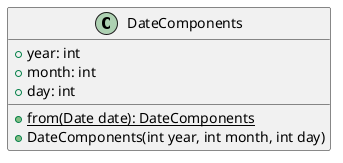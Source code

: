 @startuml
class DateComponents {
+year: int
+month: int
+day: int

+{static} from(Date date): DateComponents
+DateComponents(int year, int month, int day)
}
@enduml